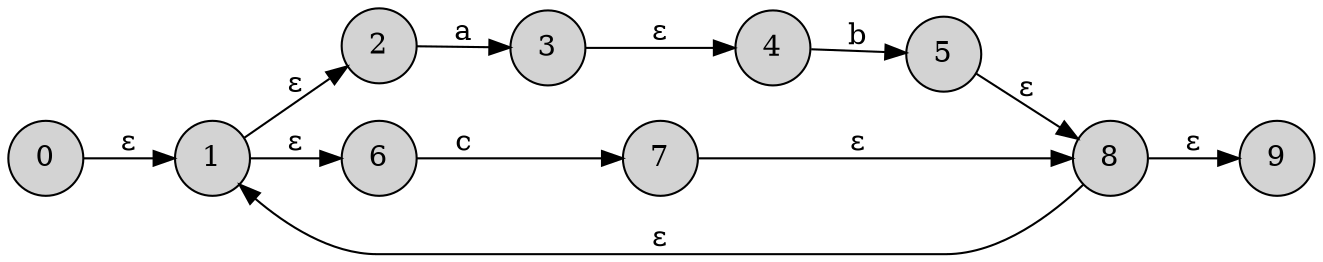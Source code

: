 
digraph {
rankdir=LR;
node [shape = circle; style = filled;];
0->1[label="ε"];
1->2[label="ε"];
1->6[label="ε"];
2->3[label="a"];
3->4[label="ε"];
4->5[label="b"];
5->8[label="ε"];
6->7[label="c"];
7->8[label="ε"];
8->1[label="ε"];
8->9[label="ε"];
0 [label="0";]
1 [label="1";]
2 [label="2";]
3 [label="3";]
4 [label="4";]
5 [label="5";]
6 [label="6";]
7 [label="7";]
8 [label="8";]
9 [label="9";]
}

